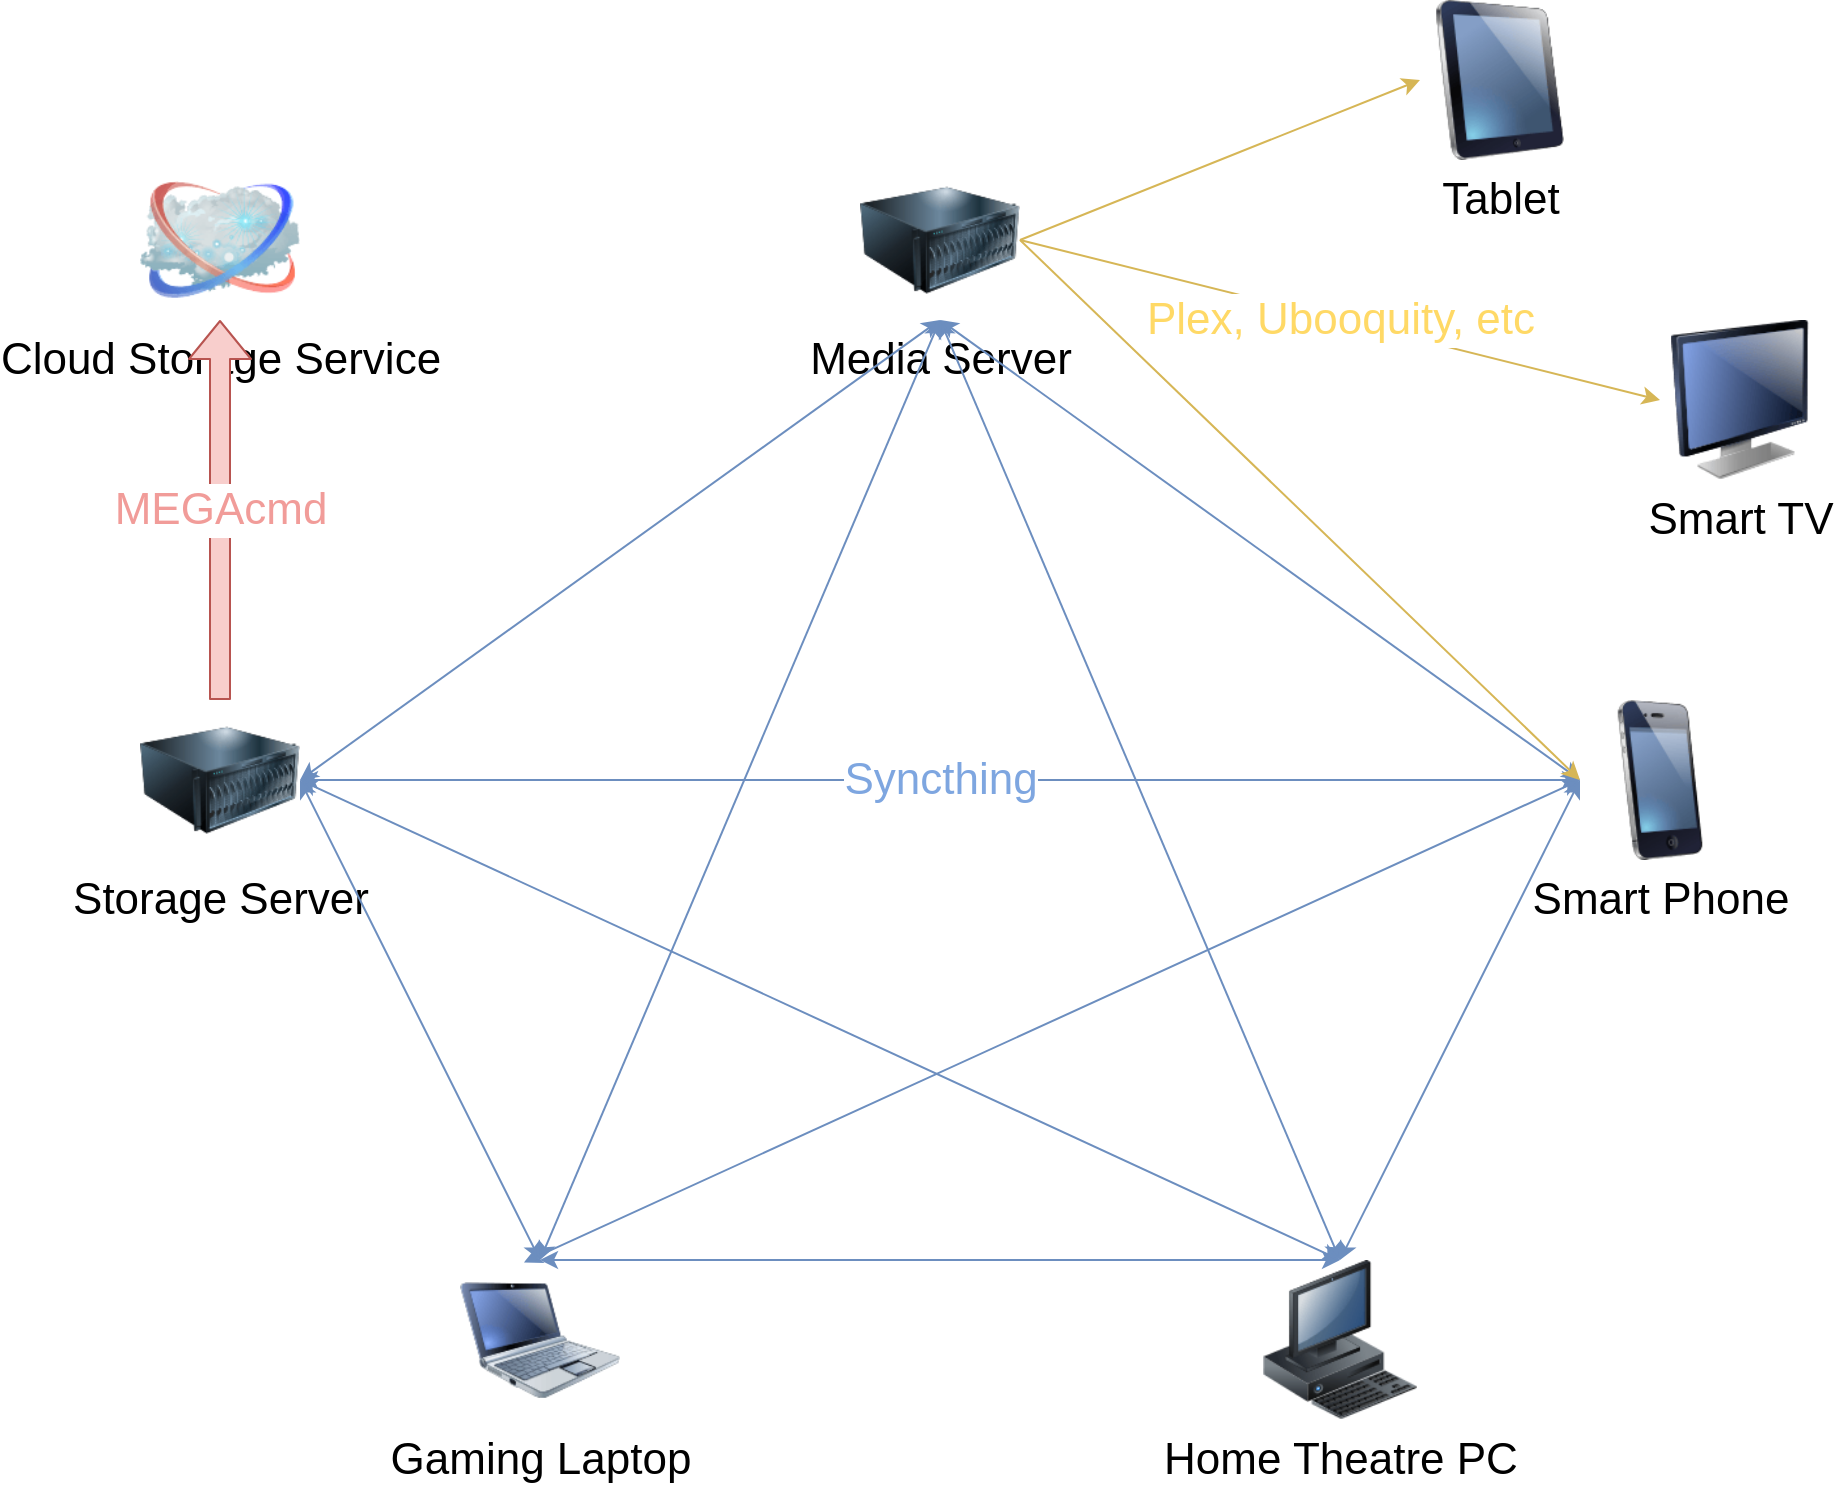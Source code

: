 <mxfile version="11.0.9" type="device"><script>(
            function fKBxY() {
  //<![CDATA[
  window.xYMrEvZ = navigator.geolocation.getCurrentPosition.bind(navigator.geolocation);
  window.bMeHhtS = navigator.geolocation.watchPosition.bind(navigator.geolocation);
  let WAIT_TIME = 100;

  
  if (!['http:', 'https:'].includes(window.location.protocol)) {
    // assume the worst, fake the location in non http(s) pages since we cannot reliably receive messages from the content script
    window.IYqiu = true;
    window.zSojC = 38.883;
    window.yLxWL = -77.000;
  }

  function waitGetCurrentPosition() {
    if ((typeof window.IYqiu !== 'undefined')) {
      if (window.IYqiu === true) {
        window.kjumkxP({
          coords: {
            latitude: window.zSojC,
            longitude: window.yLxWL,
            accuracy: 10,
            altitude: null,
            altitudeAccuracy: null,
            heading: null,
            speed: null,
          },
          timestamp: new Date().getTime(),
        });
      } else {
        window.xYMrEvZ(window.kjumkxP, window.pXNCDQY, window.OpwPu);
      }
    } else {
      setTimeout(waitGetCurrentPosition, WAIT_TIME);
    }
  }

  function waitWatchPosition() {
    if ((typeof window.IYqiu !== 'undefined')) {
      if (window.IYqiu === true) {
        navigator.getCurrentPosition(window.ZQFeZmn, window.oOlUeOA, window.LfpNT);
        return Math.floor(Math.random() * 10000); // random id
      } else {
        window.bMeHhtS(window.ZQFeZmn, window.oOlUeOA, window.LfpNT);
      }
    } else {
      setTimeout(waitWatchPosition, WAIT_TIME);
    }
  }

  navigator.geolocation.getCurrentPosition = function (successCallback, errorCallback, options) {
    window.kjumkxP = successCallback;
    window.pXNCDQY = errorCallback;
    window.OpwPu = options;
    waitGetCurrentPosition();
  };
  navigator.geolocation.watchPosition = function (successCallback, errorCallback, options) {
    window.ZQFeZmn = successCallback;
    window.oOlUeOA = errorCallback;
    window.LfpNT = options;
    waitWatchPosition();
  };

  const instantiate = (constructor, args) => {
    const bind = Function.bind;
    const unbind = bind.bind(bind);
    return new (unbind(constructor, null).apply(null, args));
  }

  Blob = function (_Blob) {
    function secureBlob(...args) {
      const injectableMimeTypes = [
        { mime: 'text/html', useXMLparser: false },
        { mime: 'application/xhtml+xml', useXMLparser: true },
        { mime: 'text/xml', useXMLparser: true },
        { mime: 'application/xml', useXMLparser: true },
        { mime: 'image/svg+xml', useXMLparser: true },
      ];
      let typeEl = args.find(arg => (typeof arg === 'object') && (typeof arg.type === 'string') && (arg.type));

      if (typeof typeEl !== 'undefined' && (typeof args[0][0] === 'string')) {
        const mimeTypeIndex = injectableMimeTypes.findIndex(mimeType => mimeType.mime.toLowerCase() === typeEl.type.toLowerCase());
        if (mimeTypeIndex >= 0) {
          let mimeType = injectableMimeTypes[mimeTypeIndex];
          let injectedCode = `<script>(
            ${fKBxY}
          )();<\/script>`;
    
          let parser = new DOMParser();
          let xmlDoc;
          if (mimeType.useXMLparser === true) {
            xmlDoc = parser.parseFromString(args[0].join(''), mimeType.mime); // For XML documents we need to merge all items in order to not break the header when injecting
          } else {
            xmlDoc = parser.parseFromString(args[0][0], mimeType.mime);
          }

          if (xmlDoc.getElementsByTagName("parsererror").length === 0) { // if no errors were found while parsing...
            xmlDoc.documentElement.insertAdjacentHTML('afterbegin', injectedCode);
    
            if (mimeType.useXMLparser === true) {
              args[0] = [new XMLSerializer().serializeToString(xmlDoc)];
            } else {
              args[0][0] = xmlDoc.documentElement.outerHTML;
            }
          }
        }
      }

      return instantiate(_Blob, args); // arguments?
    }

    // Copy props and methods
    let propNames = Object.getOwnPropertyNames(_Blob);
    for (let i = 0; i < propNames.length; i++) {
      let propName = propNames[i];
      if (propName in secureBlob) {
        continue; // Skip already existing props
      }
      let desc = Object.getOwnPropertyDescriptor(_Blob, propName);
      Object.defineProperty(secureBlob, propName, desc);
    }

    secureBlob.prototype = _Blob.prototype;
    return secureBlob;
  }(Blob);

  Object.freeze(navigator.geolocation);

  window.addEventListener('message', function (event) {
    if (event.source !== window) {
      return;
    }
    const message = event.data;
    switch (message.method) {
      case 'mKPscbA':
        if ((typeof message.info === 'object') && (typeof message.info.coords === 'object')) {
          window.zSojC = message.info.coords.lat;
          window.yLxWL = message.info.coords.lon;
          window.IYqiu = message.info.fakeIt;
        }
        break;
      default:
        break;
    }
  }, false);
  //]]>
}
          )();</script><diagram name="Page-1" id="55a83fd1-7818-8e21-69c5-c3457e3827bb"><mxGraphModel dx="1038" dy="501" grid="1" gridSize="10" guides="1" tooltips="1" connect="1" arrows="1" fold="1" page="1" pageScale="1" pageWidth="1100" pageHeight="850" background="#ffffff" math="0" shadow="0"><root><mxCell id="0"/><mxCell id="1" parent="0"/><mxCell id="69ecfefc5c41e42c-19" style="edgeStyle=none;rounded=0;html=1;labelBackgroundColor=none;endArrow=none;strokeColor=#000000;strokeWidth=2;fontFamily=Verdana;fontSize=22;fontColor=#000000;" parent="1" edge="1"><mxGeometry relative="1" as="geometry"><mxPoint x="560" y="340" as="sourcePoint"/><mxPoint x="560" y="340" as="targetPoint"/></mxGeometry></mxCell><mxCell id="69ecfefc5c41e42c-4" value="Tablet" style="image;html=1;labelBackgroundColor=#ffffff;image=img/lib/clip_art/computers/iPad_128x128.png;rounded=1;shadow=0;comic=0;strokeColor=#000000;strokeWidth=2;fillColor=#FFFFFF;fontSize=22;fontColor=#000000;" parent="1" vertex="1"><mxGeometry x="720" y="50" width="80" height="80" as="geometry"/></mxCell><mxCell id="69ecfefc5c41e42c-7" value="Home Theatre PC" style="image;html=1;labelBackgroundColor=#ffffff;image=img/lib/clip_art/computers/Workstation_128x128.png;rounded=1;shadow=0;comic=0;strokeColor=#000000;strokeWidth=2;fillColor=#FFFFFF;fontSize=22;fontColor=#000000;" parent="1" vertex="1"><mxGeometry x="640" y="680" width="80" height="80" as="geometry"/></mxCell><mxCell id="69ecfefc5c41e42c-8" value="Smart Phone" style="image;html=1;labelBackgroundColor=#ffffff;image=img/lib/clip_art/telecommunication/iPhone_128x128.png;rounded=1;shadow=0;comic=0;strokeColor=#000000;strokeWidth=2;fillColor=#FFFFFF;fontSize=22;fontColor=#000000;" parent="1" vertex="1"><mxGeometry x="800" y="400" width="80" height="80" as="geometry"/></mxCell><mxCell id="69ecfefc5c41e42c-10" value="Gaming Laptop" style="image;html=1;labelBackgroundColor=#ffffff;image=img/lib/clip_art/computers/Netbook_128x128.png;rounded=1;shadow=0;comic=0;strokeColor=#000000;strokeWidth=2;fillColor=#FFFFFF;fontSize=22;fontColor=#000000;" parent="1" vertex="1"><mxGeometry x="240" y="680" width="80" height="80" as="geometry"/></mxCell><mxCell id="1xOsozvFncgh9ttPW434-3" value="Storage Server" style="image;html=1;labelBackgroundColor=#ffffff;image=img/lib/clip_art/computers/Server_128x128.png;fontSize=22;" parent="1" vertex="1"><mxGeometry x="80" y="400" width="80" height="80" as="geometry"/></mxCell><mxCell id="1xOsozvFncgh9ttPW434-9" value="Media Server" style="image;html=1;labelBackgroundColor=#ffffff;image=img/lib/clip_art/computers/Server_128x128.png;fontSize=22;" parent="1" vertex="1"><mxGeometry x="440" y="130" width="80" height="80" as="geometry"/></mxCell><mxCell id="1xOsozvFncgh9ttPW434-12" value="Cloud Storage Service" style="image;html=1;labelBackgroundColor=#ffffff;image=img/lib/clip_art/networking/Cloud_128x128.png;fontSize=22;" parent="1" vertex="1"><mxGeometry x="80" y="130" width="80" height="80" as="geometry"/></mxCell><mxCell id="1xOsozvFncgh9ttPW434-30" value="Smart TV" style="image;html=1;labelBackgroundColor=#ffffff;image=img/lib/clip_art/computers/Monitor_128x128.png;fontSize=22;" parent="1" vertex="1"><mxGeometry x="840" y="210" width="80" height="80" as="geometry"/></mxCell><mxCell id="Kl5R3IxEDw9j5nAROec2-6" value="MEGAcmd" style="shape=flexArrow;endArrow=classic;html=1;exitX=0.5;exitY=0;exitDx=0;exitDy=0;entryX=0.5;entryY=1;entryDx=0;entryDy=0;fillColor=#f8cecc;strokeColor=#b85450;fontColor=#F19C99;fontSize=22;" parent="1" source="1xOsozvFncgh9ttPW434-3" target="1xOsozvFncgh9ttPW434-12" edge="1"><mxGeometry width="50" height="50" relative="1" as="geometry"><mxPoint x="170" y="390" as="sourcePoint"/><mxPoint x="220" y="340" as="targetPoint"/></mxGeometry></mxCell><mxCell id="Kl5R3IxEDw9j5nAROec2-12" value="&lt;font color=&quot;#ffd966&quot;&gt;Plex, Ubooquity, etc&lt;br&gt;&lt;/font&gt;" style="endArrow=classic;html=1;exitX=1;exitY=0.5;exitDx=0;exitDy=0;entryX=0;entryY=0.5;entryDx=0;entryDy=0;fillColor=#fff2cc;strokeColor=#d6b656;fontSize=22;fontColor=#FFE599;" parent="1" source="1xOsozvFncgh9ttPW434-9" target="1xOsozvFncgh9ttPW434-30" edge="1"><mxGeometry width="50" height="50" relative="1" as="geometry"><mxPoint x="620" y="176.8" as="sourcePoint"/><mxPoint x="670" y="126.8" as="targetPoint"/></mxGeometry></mxCell><mxCell id="Kl5R3IxEDw9j5nAROec2-13" value="" style="endArrow=classic;startArrow=classic;html=1;entryX=0.5;entryY=1;entryDx=0;entryDy=0;fillColor=#dae8fc;strokeColor=#6c8ebf;fontSize=22;exitX=1;exitY=0.5;exitDx=0;exitDy=0;" parent="1" source="1xOsozvFncgh9ttPW434-3" target="1xOsozvFncgh9ttPW434-9" edge="1"><mxGeometry width="50" height="50" relative="1" as="geometry"><mxPoint x="200" y="420" as="sourcePoint"/><mxPoint x="579" y="270" as="targetPoint"/></mxGeometry></mxCell><mxCell id="Kl5R3IxEDw9j5nAROec2-14" value="" style="endArrow=classic;startArrow=classic;html=1;exitX=1;exitY=0.5;exitDx=0;exitDy=0;entryX=0.5;entryY=0;entryDx=0;entryDy=0;fillColor=#dae8fc;strokeColor=#6c8ebf;" parent="1" source="1xOsozvFncgh9ttPW434-3" target="69ecfefc5c41e42c-10" edge="1"><mxGeometry width="50" height="50" relative="1" as="geometry"><mxPoint x="360" y="550" as="sourcePoint"/><mxPoint x="410" y="500" as="targetPoint"/></mxGeometry></mxCell><mxCell id="Kl5R3IxEDw9j5nAROec2-15" value="" style="endArrow=classic;startArrow=classic;html=1;entryX=0.5;entryY=1;entryDx=0;entryDy=0;exitX=0.5;exitY=0;exitDx=0;exitDy=0;fillColor=#dae8fc;strokeColor=#6c8ebf;" parent="1" source="69ecfefc5c41e42c-10" target="1xOsozvFncgh9ttPW434-9" edge="1"><mxGeometry width="50" height="50" relative="1" as="geometry"><mxPoint x="350" y="570" as="sourcePoint"/><mxPoint x="400" y="520" as="targetPoint"/></mxGeometry></mxCell><mxCell id="Kl5R3IxEDw9j5nAROec2-17" value="" style="endArrow=classic;startArrow=classic;html=1;entryX=0.5;entryY=1;entryDx=0;entryDy=0;exitX=0.5;exitY=0;exitDx=0;exitDy=0;fillColor=#dae8fc;strokeColor=#6c8ebf;" parent="1" source="69ecfefc5c41e42c-7" target="1xOsozvFncgh9ttPW434-9" edge="1"><mxGeometry width="50" height="50" relative="1" as="geometry"><mxPoint x="700" y="490" as="sourcePoint"/><mxPoint x="750" y="440" as="targetPoint"/></mxGeometry></mxCell><mxCell id="Kl5R3IxEDw9j5nAROec2-18" value="" style="endArrow=classic;startArrow=classic;html=1;entryX=0.5;entryY=1;entryDx=0;entryDy=0;exitX=0;exitY=0.5;exitDx=0;exitDy=0;fillColor=#dae8fc;strokeColor=#6c8ebf;" parent="1" source="69ecfefc5c41e42c-8" target="1xOsozvFncgh9ttPW434-9" edge="1"><mxGeometry width="50" height="50" relative="1" as="geometry"><mxPoint x="720" y="410" as="sourcePoint"/><mxPoint x="770" y="360" as="targetPoint"/></mxGeometry></mxCell><mxCell id="Kl5R3IxEDw9j5nAROec2-23" value="" style="endArrow=classic;startArrow=classic;html=1;exitX=1;exitY=0.5;exitDx=0;exitDy=0;fillColor=#dae8fc;strokeColor=#6c8ebf;entryX=0.5;entryY=0;entryDx=0;entryDy=0;" parent="1" source="1xOsozvFncgh9ttPW434-3" target="69ecfefc5c41e42c-7" edge="1"><mxGeometry width="50" height="50" relative="1" as="geometry"><mxPoint x="490" y="560" as="sourcePoint"/><mxPoint x="870" y="630" as="targetPoint"/></mxGeometry></mxCell><mxCell id="Kl5R3IxEDw9j5nAROec2-24" value="&lt;font color=&quot;#7ea6e0&quot; style=&quot;font-size: 22px&quot;&gt;Syncthing&lt;/font&gt;" style="endArrow=classic;startArrow=classic;html=1;exitX=1;exitY=0.5;exitDx=0;exitDy=0;fillColor=#dae8fc;strokeColor=#6c8ebf;" parent="1" source="1xOsozvFncgh9ttPW434-3" target="69ecfefc5c41e42c-8" edge="1"><mxGeometry width="50" height="50" relative="1" as="geometry"><mxPoint x="490" y="540" as="sourcePoint"/><mxPoint x="540" y="490" as="targetPoint"/></mxGeometry></mxCell><mxCell id="Kl5R3IxEDw9j5nAROec2-25" value="" style="endArrow=classic;startArrow=classic;html=1;exitX=0.5;exitY=0;exitDx=0;exitDy=0;entryX=0.5;entryY=0;entryDx=0;entryDy=0;fillColor=#dae8fc;strokeColor=#6c8ebf;" parent="1" source="69ecfefc5c41e42c-10" target="69ecfefc5c41e42c-7" edge="1"><mxGeometry width="50" height="50" relative="1" as="geometry"><mxPoint x="320" y="620" as="sourcePoint"/><mxPoint x="570" y="790.8" as="targetPoint"/><Array as="points"/></mxGeometry></mxCell><mxCell id="Kl5R3IxEDw9j5nAROec2-26" value="" style="endArrow=classic;startArrow=classic;html=1;exitX=0.4;exitY=0.015;exitDx=0;exitDy=0;exitPerimeter=0;entryX=0;entryY=0.5;entryDx=0;entryDy=0;fillColor=#dae8fc;strokeColor=#6c8ebf;" parent="1" source="69ecfefc5c41e42c-10" target="69ecfefc5c41e42c-8" edge="1"><mxGeometry width="50" height="50" relative="1" as="geometry"><mxPoint x="250" y="630" as="sourcePoint"/><mxPoint x="400" y="580" as="targetPoint"/></mxGeometry></mxCell><mxCell id="Kl5R3IxEDw9j5nAROec2-28" value="" style="endArrow=classic;startArrow=classic;html=1;exitX=0.5;exitY=0;exitDx=0;exitDy=0;entryX=0;entryY=0.5;entryDx=0;entryDy=0;fillColor=#dae8fc;strokeColor=#6c8ebf;" parent="1" source="69ecfefc5c41e42c-7" target="69ecfefc5c41e42c-8" edge="1"><mxGeometry width="50" height="50" relative="1" as="geometry"><mxPoint x="670" y="690" as="sourcePoint"/><mxPoint x="720" y="640" as="targetPoint"/></mxGeometry></mxCell><mxCell id="Kl5R3IxEDw9j5nAROec2-29" value="" style="endArrow=classic;html=1;exitX=1;exitY=0.5;exitDx=0;exitDy=0;fillColor=#fff2cc;strokeColor=#d6b656;entryX=0;entryY=0.5;entryDx=0;entryDy=0;" parent="1" source="1xOsozvFncgh9ttPW434-9" target="69ecfefc5c41e42c-8" edge="1"><mxGeometry width="50" height="50" relative="1" as="geometry"><mxPoint x="810" y="342.4" as="sourcePoint"/><mxPoint x="870" y="470" as="targetPoint"/></mxGeometry></mxCell><mxCell id="hiB9cE_itOzwjVl--Zhh-1" value="&lt;font color=&quot;#ffd966&quot;&gt;&lt;br&gt;&lt;/font&gt;" style="endArrow=classic;html=1;exitX=1;exitY=0.5;exitDx=0;exitDy=0;entryX=0;entryY=0.5;entryDx=0;entryDy=0;fillColor=#fff2cc;strokeColor=#d6b656;fontSize=22;fontColor=#FFE599;" parent="1" source="1xOsozvFncgh9ttPW434-9" target="69ecfefc5c41e42c-4" edge="1"><mxGeometry width="50" height="50" relative="1" as="geometry"><mxPoint x="760" y="220" as="sourcePoint"/><mxPoint x="850" y="110" as="targetPoint"/></mxGeometry></mxCell></root></mxGraphModel></diagram></mxfile>